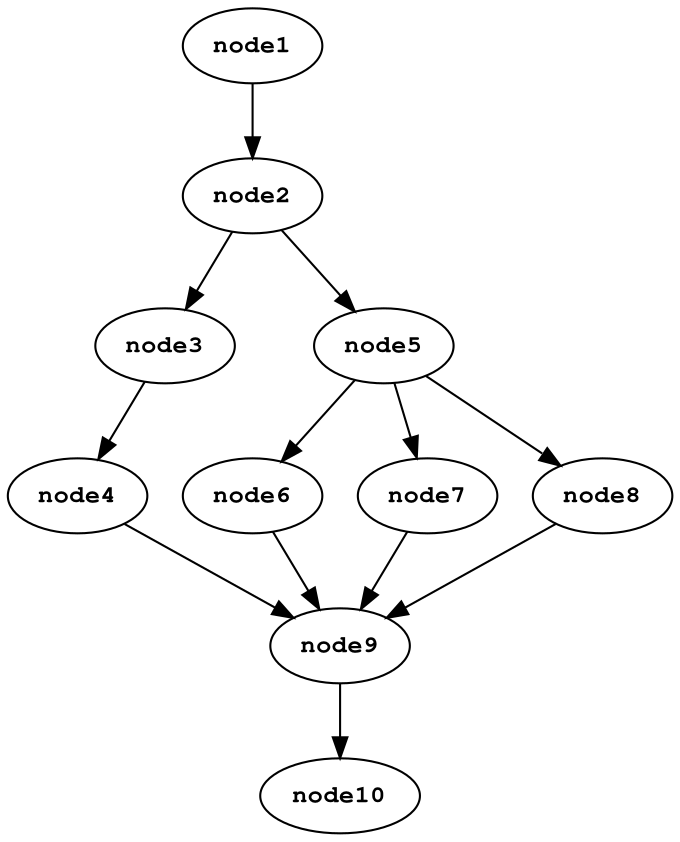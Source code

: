 digraph {
    node [fontname="Courier bold", fontsize="12"];
    node1 [label="node1"]
    node2 [label="node2"]
    node3 [label="node3"]
    node4 [label="node4"]
    node5 [label="node5"]
    node6 [label="node6"]
    node7 [label="node7"]
    node8 [label="node8"]
    node9 [label="node9"]
    node10 [label="node10"]
    node1 -> node2 -> node3
    node2 -> node5
    node3 -> node4
    node5 -> node6
    node5 -> node7
    node5 -> node8
    node4 -> node9
    node6 -> node9
    node7 -> node9
    node8 -> node9
    node9 -> node10
}
